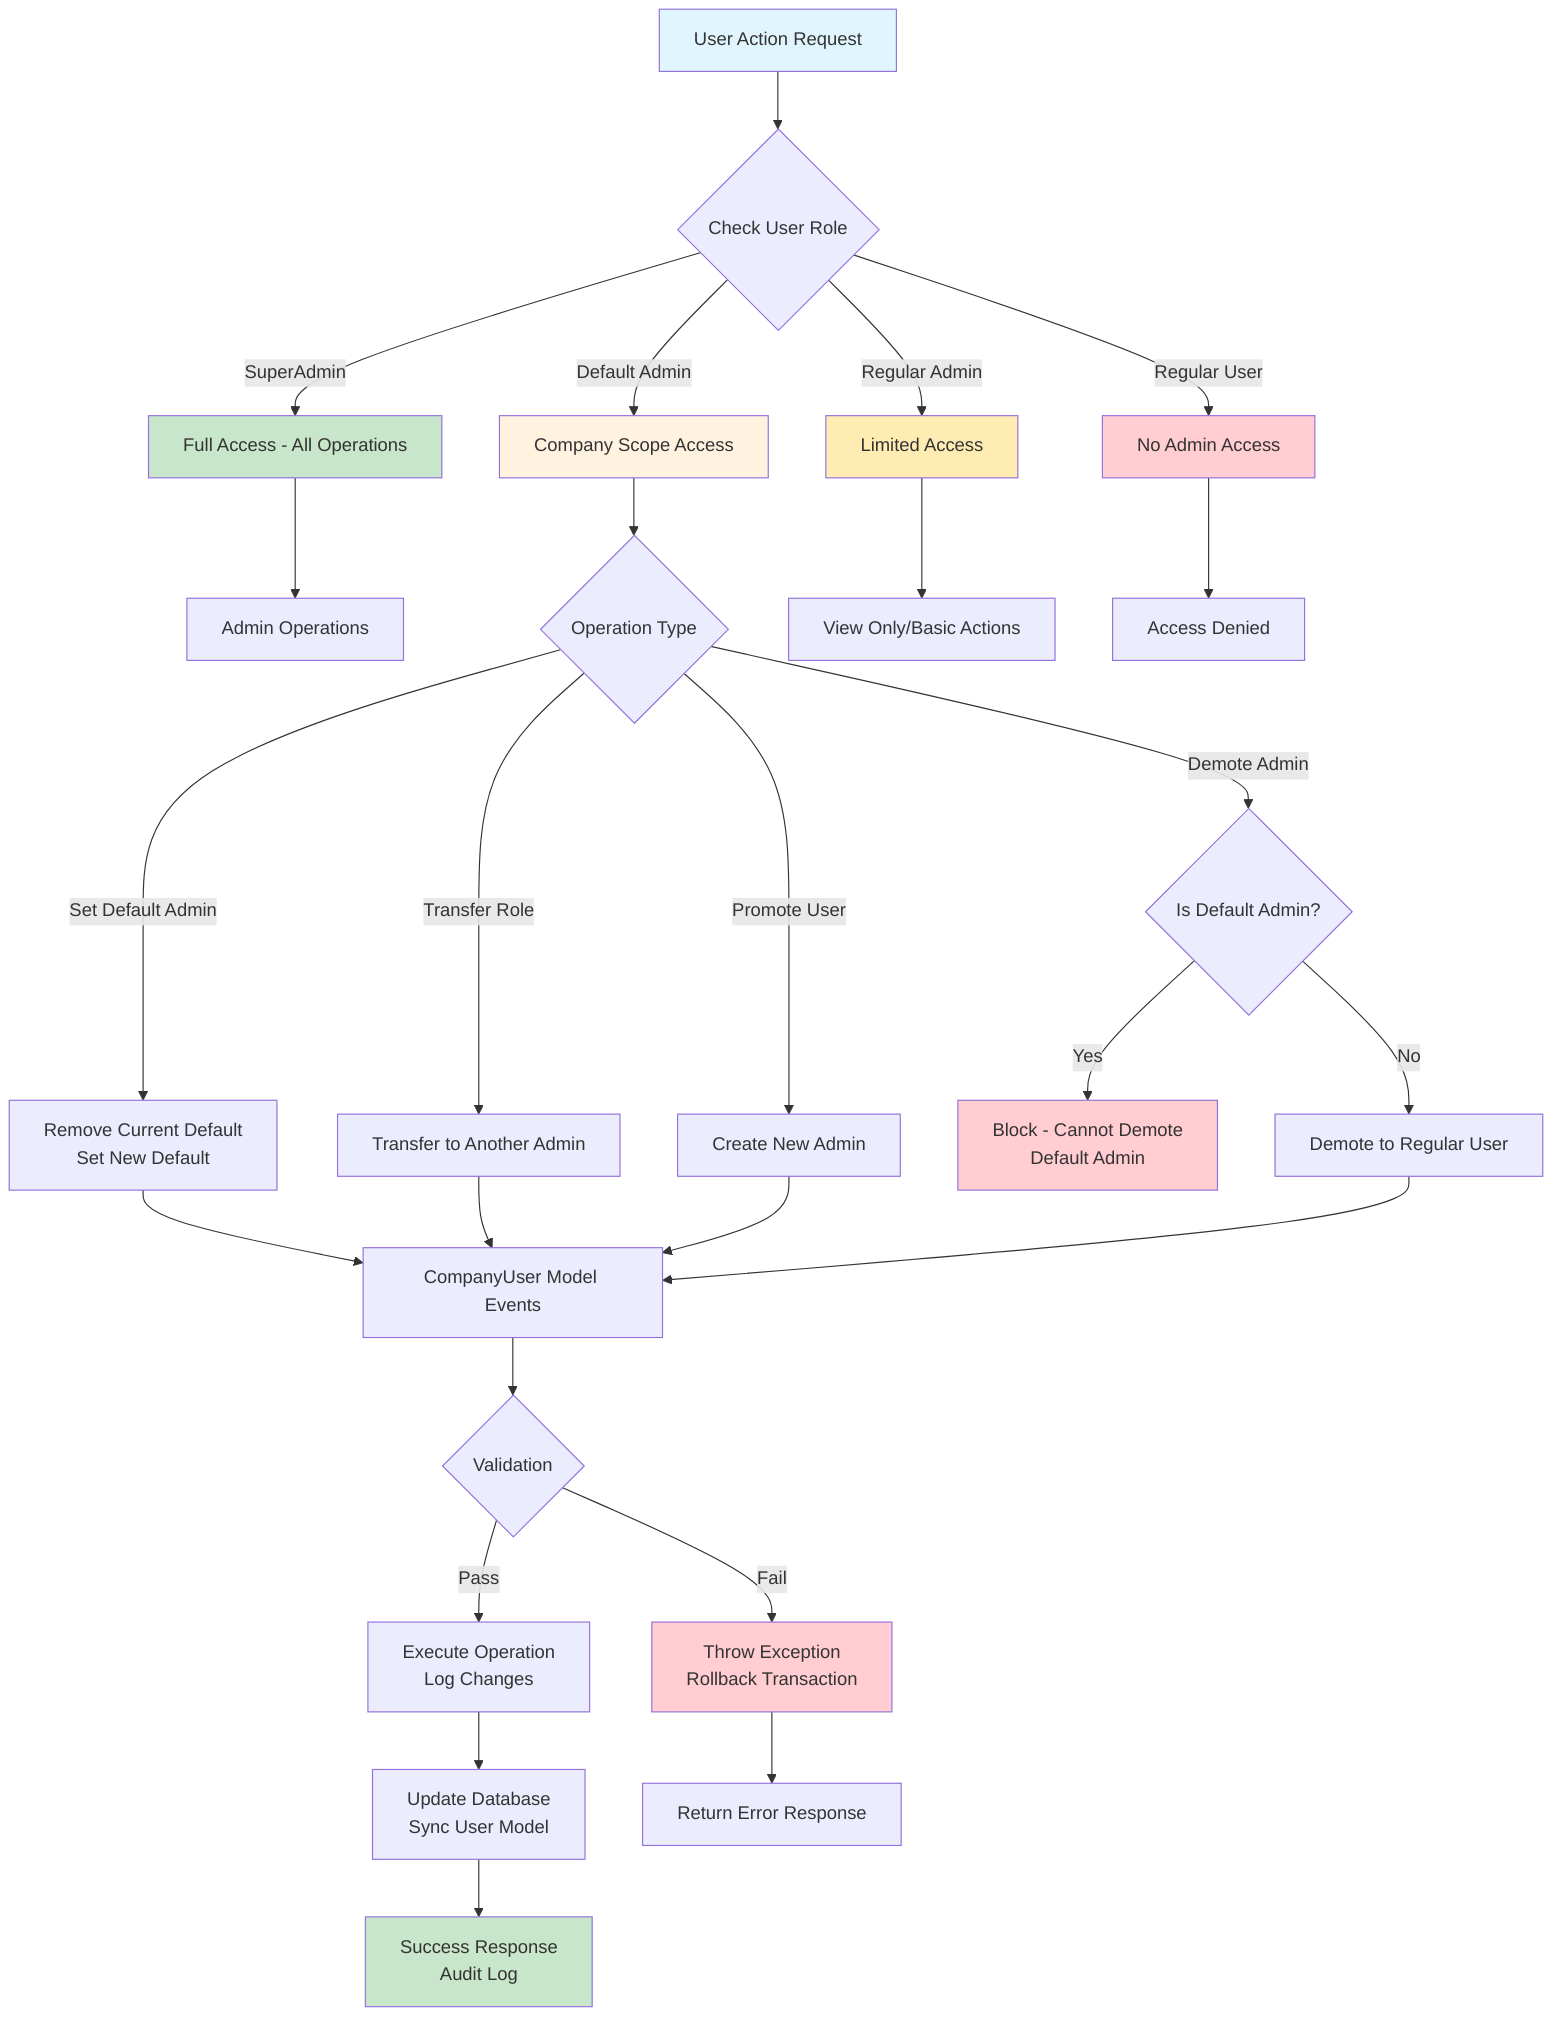 graph TD
    A[User Action Request] --> B{Check User Role}
    
    B -->|SuperAdmin| C[Full Access - All Operations]
    B -->|Default Admin| D[Company Scope Access]
    B -->|Regular Admin| E[Limited Access]
    B -->|Regular User| F[No Admin Access]
    
    C --> G[Admin Operations]
    D --> H{Operation Type}
    E --> I[View Only/Basic Actions]
    F --> J[Access Denied]
    
    H -->|Set Default Admin| K[Remove Current Default<br/>Set New Default]
    H -->|Transfer Role| L[Transfer to Another Admin]
    H -->|Promote User| M[Create New Admin]
    H -->|Demote Admin| N{Is Default Admin?}
    
    N -->|Yes| O[Block - Cannot Demote<br/>Default Admin]
    N -->|No| P[Demote to Regular User]
    
    K --> Q[CompanyUser Model Events]
    L --> Q
    M --> Q
    P --> Q
    
    Q --> R{Validation}
    R -->|Pass| S[Execute Operation<br/>Log Changes]
    R -->|Fail| T[Throw Exception<br/>Rollback Transaction]
    
    S --> U[Update Database<br/>Sync User Model]
    T --> V[Return Error Response]
    
    U --> W[Success Response<br/>Audit Log]
    
    style A fill:#e1f5fe
    style C fill:#c8e6c9
    style D fill:#fff3e0
    style E fill:#ffecb3
    style F fill:#ffcdd2
    style O fill:#ffcdd2
    style T fill:#ffcdd2
    style W fill:#c8e6c9